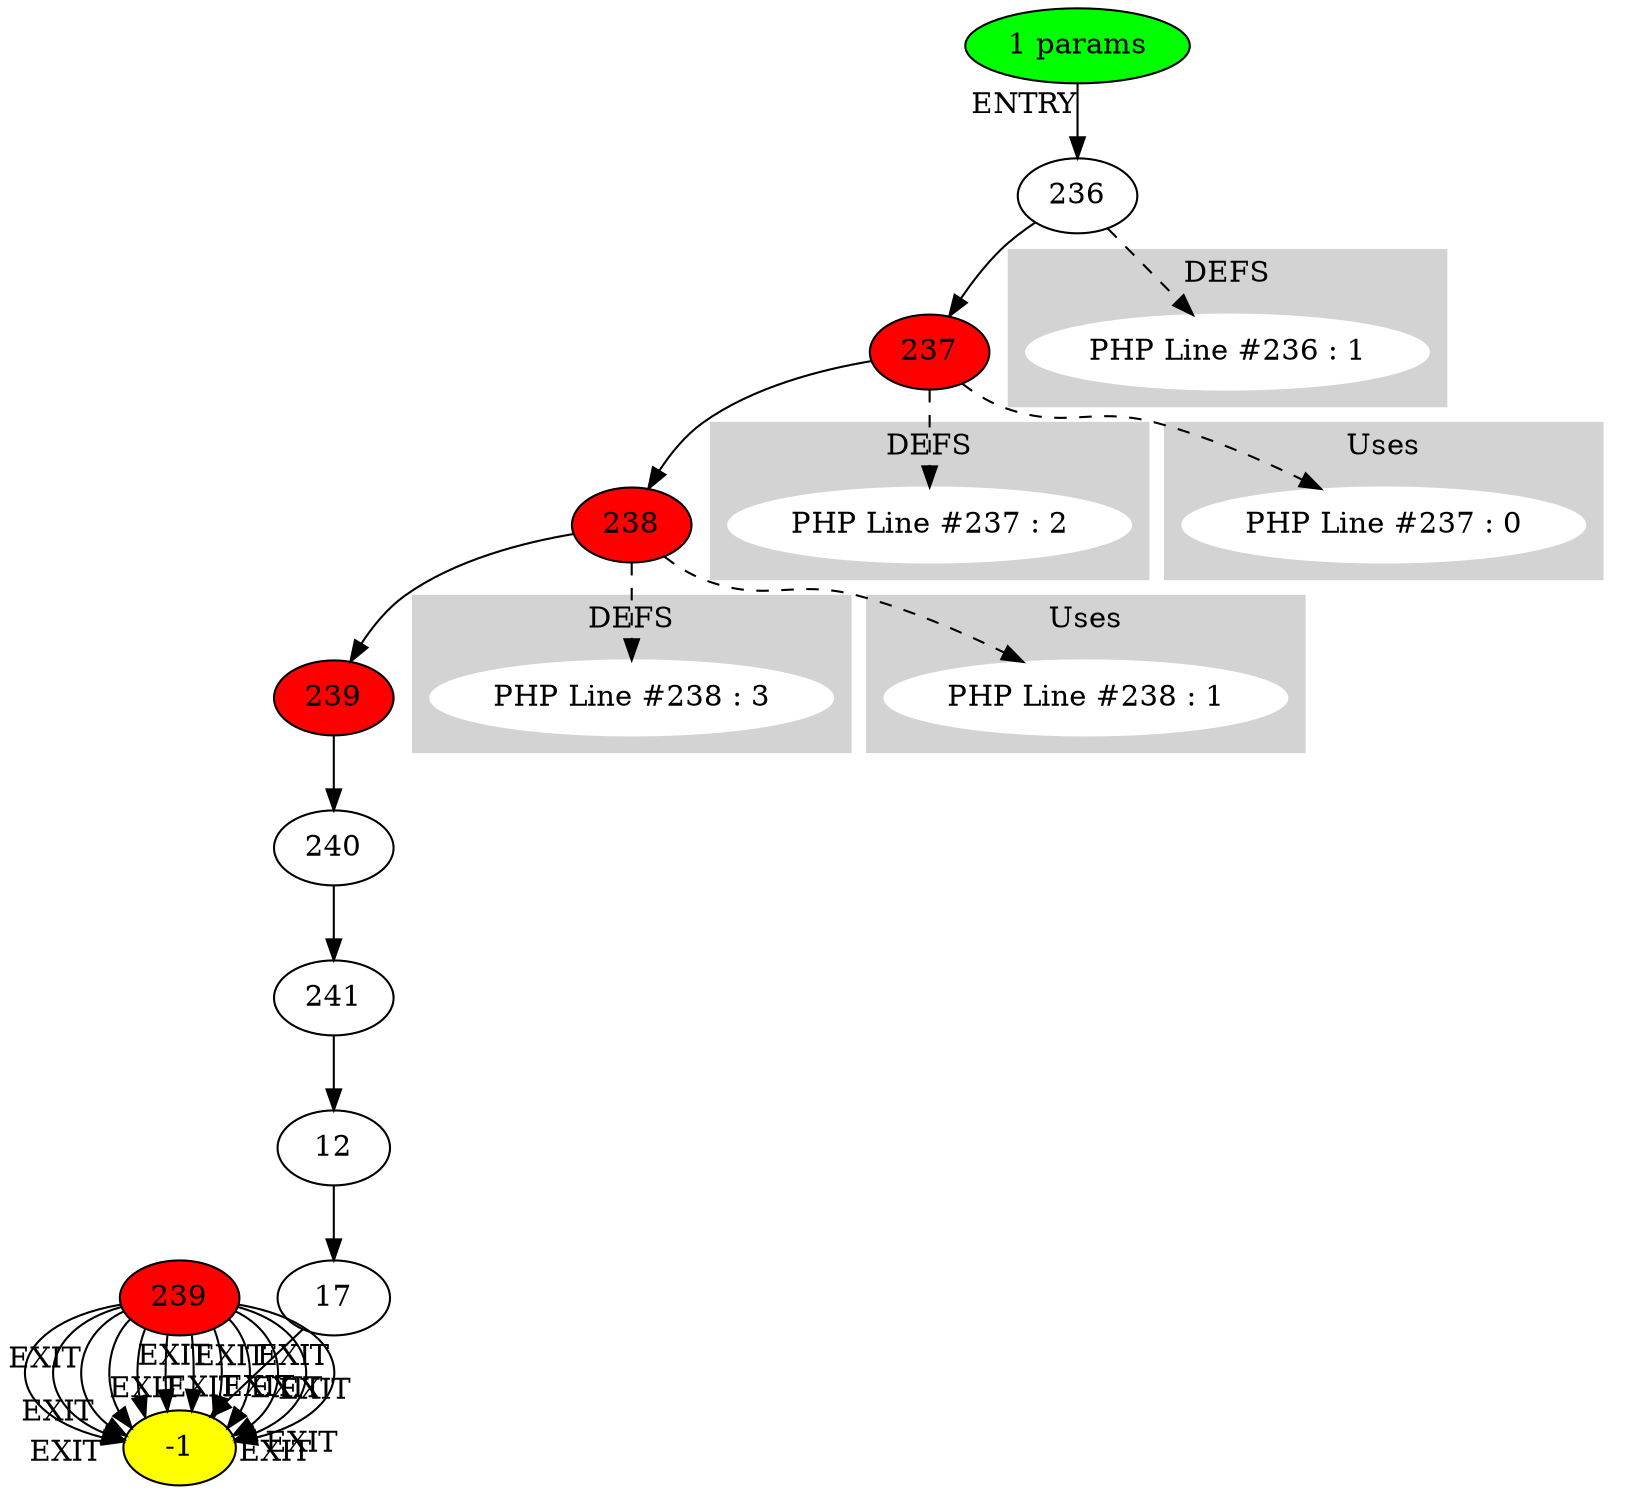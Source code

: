 digraph testName {
0 [label="236"];
1 [label="237" , fillcolor = red, style = filled];
2 [label="238" , fillcolor = red, style = filled];
3 [label="239" , fillcolor = red, style = filled];
4 [label="240"];
5 [label="241"];
6 [label="12"];
7 [label="17"];
1000 [label="237" , fillcolor = red, style = filled];
1000 [label="237" , fillcolor = red, style = filled];
1000 [label="237" , fillcolor = red, style = filled];
1000 [label="237" , fillcolor = red, style = filled];
1000 [label="237" , fillcolor = red, style = filled];
1000 [label="237" , fillcolor = red, style = filled];
1000 [label="238" , fillcolor = red, style = filled];
1000 [label="238" , fillcolor = red, style = filled];
1000 [label="238" , fillcolor = red, style = filled];
1000 [label="239" , fillcolor = red, style = filled];
1000 [label="239" , fillcolor = red, style = filled];
1000 [label="239" , fillcolor = red, style = filled];
0 -> 1;
1 -> 2;
2 -> 3;
3 -> 4;
4 -> 5;
5 -> 6;
6 -> 7;
-2 -> 0[xlabel="ENTRY"];
7 -> -1[xlabel="EXIT"];
1000 -> -1[xlabel="EXIT"];
1000 -> -1[xlabel="EXIT"];
1000 -> -1[xlabel="EXIT"];
1000 -> -1[xlabel="EXIT"];
1000 -> -1[xlabel="EXIT"];
1000 -> -1[xlabel="EXIT"];
1000 -> -1[xlabel="EXIT"];
1000 -> -1[xlabel="EXIT"];
1000 -> -1[xlabel="EXIT"];
1000 -> -1[xlabel="EXIT"];
1000 -> -1[xlabel="EXIT"];
1000 -> -1[xlabel="EXIT"];
-2 [fillcolor = green, style = filled]-1 [fillcolor= yellow, style = filled] subgraph cluster_g_0 { style=filled; color=lightgrey; node [style=filled,color=white]; g_0[label= "PHP Line #236 : 1"];label = "DEFS";}
0 -> g_0 [style="dashed"];
subgraph cluster_g_1 { style=filled; color=lightgrey; node [style=filled,color=white]; g_1[label= "PHP Line #237 : 2"];label = "DEFS";}
1 -> g_1 [style="dashed"];
subgraph cluster_g_2 { style=filled; color=lightgrey; node [style=filled,color=white]; g_2[label= "PHP Line #238 : 3"];label = "DEFS";}
2 -> g_2 [style="dashed"];
subgraph cluster_use_1 { style=filled; color=lightgrey; node [style=filled,color=white]; use_1_0[label= "PHP Line #237 : 0"];label = "Uses";}
1 -> use_1_0 [style="dashed"];
subgraph cluster_use_2 { style=filled; color=lightgrey; node [style=filled,color=white]; use_2_1[label= "PHP Line #238 : 1"];label = "Uses";}
2 -> use_2_1 [style="dashed"];
-2 [label="1 params"];
}
